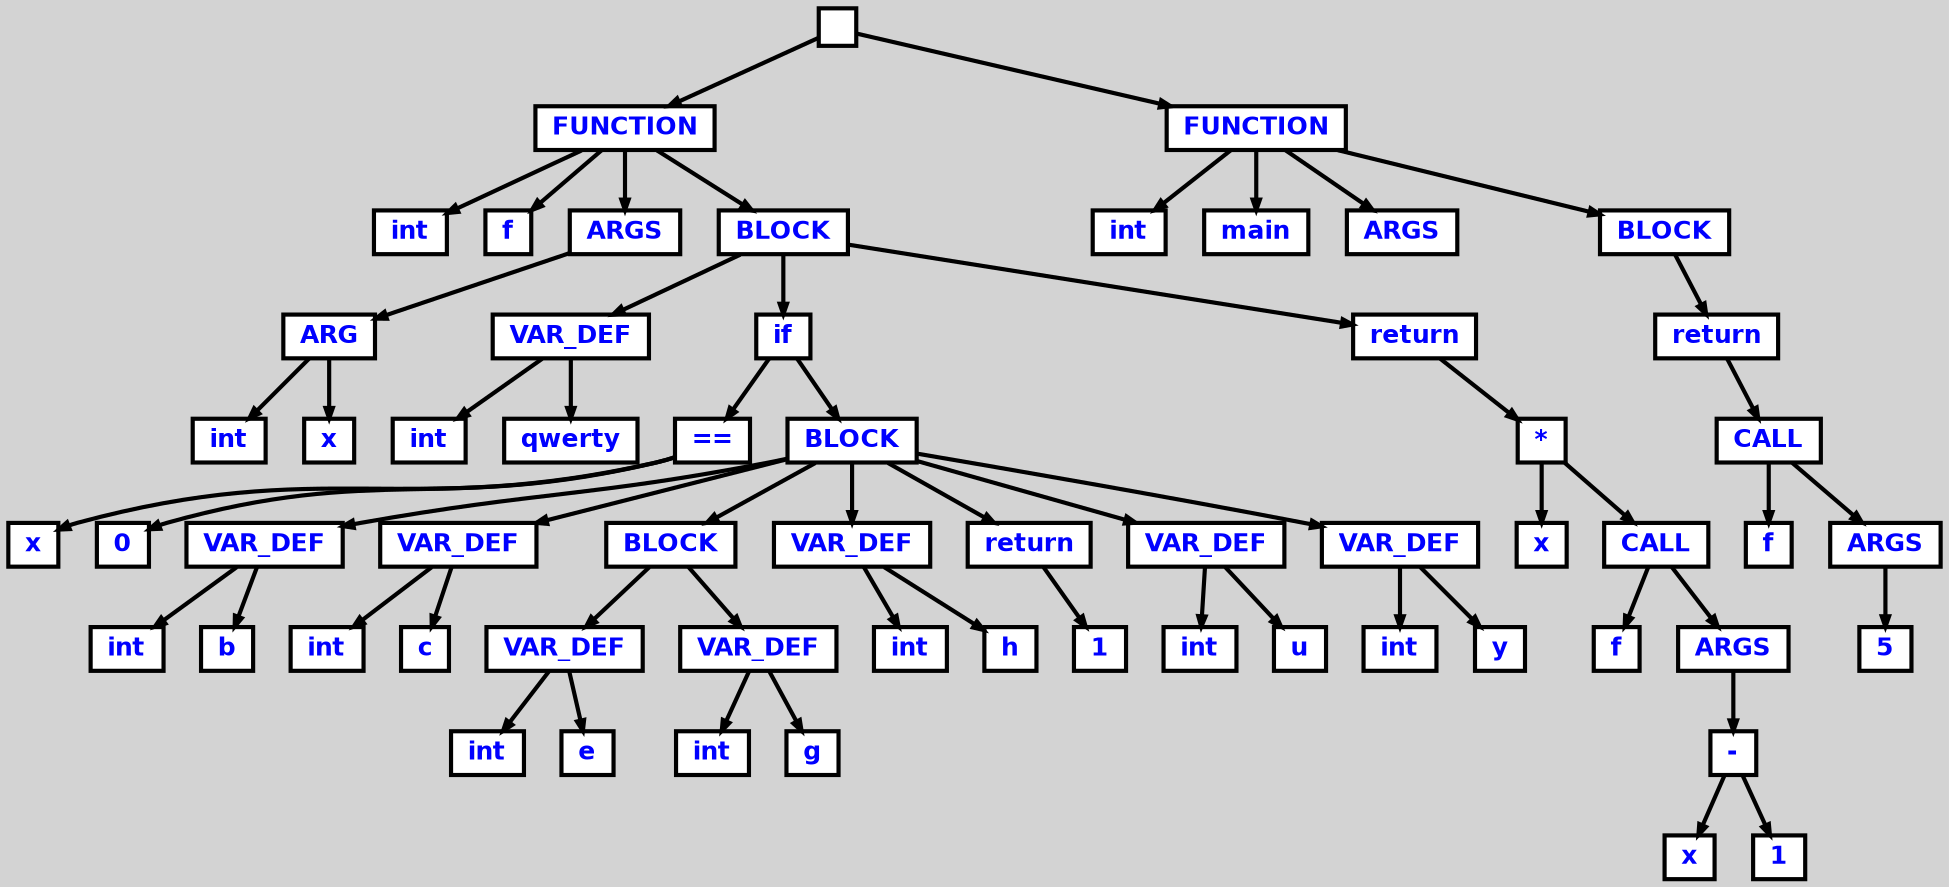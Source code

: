 digraph {

	ordering=out;
	ranksep=.4;
	bgcolor="lightgrey"; node [shape=box, fixedsize=false, fontsize=12, fontname="Helvetica-bold", fontcolor="blue"
		width=.25, height=.25, color="black", fillcolor="white", style="filled, solid, bold"];
	edge [arrowsize=.5, color="black", style="bold"]

  n0 [label=""];
  n1 [label="FUNCTION"];
  n1 [label="FUNCTION"];
  n2 [label="int"];
  n3 [label="f"];
  n4 [label="ARGS"];
  n4 [label="ARGS"];
  n5 [label="ARG"];
  n5 [label="ARG"];
  n6 [label="int"];
  n7 [label="x"];
  n8 [label="BLOCK"];
  n8 [label="BLOCK"];
  n9 [label="VAR_DEF"];
  n9 [label="VAR_DEF"];
  n10 [label="int"];
  n11 [label="qwerty"];
  n12 [label="if"];
  n12 [label="if"];
  n13 [label="=="];
  n13 [label="=="];
  n14 [label="x"];
  n15 [label="0"];
  n16 [label="BLOCK"];
  n16 [label="BLOCK"];
  n17 [label="VAR_DEF"];
  n17 [label="VAR_DEF"];
  n18 [label="int"];
  n19 [label="b"];
  n20 [label="VAR_DEF"];
  n20 [label="VAR_DEF"];
  n21 [label="int"];
  n22 [label="c"];
  n23 [label="BLOCK"];
  n23 [label="BLOCK"];
  n24 [label="VAR_DEF"];
  n24 [label="VAR_DEF"];
  n25 [label="int"];
  n26 [label="e"];
  n27 [label="VAR_DEF"];
  n27 [label="VAR_DEF"];
  n28 [label="int"];
  n29 [label="g"];
  n30 [label="VAR_DEF"];
  n30 [label="VAR_DEF"];
  n31 [label="int"];
  n32 [label="h"];
  n33 [label="return"];
  n33 [label="return"];
  n34 [label="1"];
  n35 [label="VAR_DEF"];
  n35 [label="VAR_DEF"];
  n36 [label="int"];
  n37 [label="u"];
  n38 [label="VAR_DEF"];
  n38 [label="VAR_DEF"];
  n39 [label="int"];
  n40 [label="y"];
  n41 [label="return"];
  n41 [label="return"];
  n42 [label="*"];
  n42 [label="*"];
  n43 [label="x"];
  n44 [label="CALL"];
  n44 [label="CALL"];
  n45 [label="f"];
  n46 [label="ARGS"];
  n46 [label="ARGS"];
  n47 [label="-"];
  n47 [label="-"];
  n48 [label="x"];
  n49 [label="1"];
  n50 [label="FUNCTION"];
  n50 [label="FUNCTION"];
  n51 [label="int"];
  n52 [label="main"];
  n53 [label="ARGS"];
  n54 [label="BLOCK"];
  n54 [label="BLOCK"];
  n55 [label="return"];
  n55 [label="return"];
  n56 [label="CALL"];
  n56 [label="CALL"];
  n57 [label="f"];
  n58 [label="ARGS"];
  n58 [label="ARGS"];
  n59 [label="5"];

  n0 -> n1 // "" -> "FUNCTION"
  n1 -> n2 // "FUNCTION" -> "int"
  n1 -> n3 // "FUNCTION" -> "f"
  n1 -> n4 // "FUNCTION" -> "ARGS"
  n4 -> n5 // "ARGS" -> "ARG"
  n5 -> n6 // "ARG" -> "int"
  n5 -> n7 // "ARG" -> "x"
  n1 -> n8 // "FUNCTION" -> "BLOCK"
  n8 -> n9 // "BLOCK" -> "VAR_DEF"
  n9 -> n10 // "VAR_DEF" -> "int"
  n9 -> n11 // "VAR_DEF" -> "qwerty"
  n8 -> n12 // "BLOCK" -> "if"
  n12 -> n13 // "if" -> "=="
  n13 -> n14 // "==" -> "x"
  n13 -> n15 // "==" -> "0"
  n12 -> n16 // "if" -> "BLOCK"
  n16 -> n17 // "BLOCK" -> "VAR_DEF"
  n17 -> n18 // "VAR_DEF" -> "int"
  n17 -> n19 // "VAR_DEF" -> "b"
  n16 -> n20 // "BLOCK" -> "VAR_DEF"
  n20 -> n21 // "VAR_DEF" -> "int"
  n20 -> n22 // "VAR_DEF" -> "c"
  n16 -> n23 // "BLOCK" -> "BLOCK"
  n23 -> n24 // "BLOCK" -> "VAR_DEF"
  n24 -> n25 // "VAR_DEF" -> "int"
  n24 -> n26 // "VAR_DEF" -> "e"
  n23 -> n27 // "BLOCK" -> "VAR_DEF"
  n27 -> n28 // "VAR_DEF" -> "int"
  n27 -> n29 // "VAR_DEF" -> "g"
  n16 -> n30 // "BLOCK" -> "VAR_DEF"
  n30 -> n31 // "VAR_DEF" -> "int"
  n30 -> n32 // "VAR_DEF" -> "h"
  n16 -> n33 // "BLOCK" -> "return"
  n33 -> n34 // "return" -> "1"
  n16 -> n35 // "BLOCK" -> "VAR_DEF"
  n35 -> n36 // "VAR_DEF" -> "int"
  n35 -> n37 // "VAR_DEF" -> "u"
  n16 -> n38 // "BLOCK" -> "VAR_DEF"
  n38 -> n39 // "VAR_DEF" -> "int"
  n38 -> n40 // "VAR_DEF" -> "y"
  n8 -> n41 // "BLOCK" -> "return"
  n41 -> n42 // "return" -> "*"
  n42 -> n43 // "*" -> "x"
  n42 -> n44 // "*" -> "CALL"
  n44 -> n45 // "CALL" -> "f"
  n44 -> n46 // "CALL" -> "ARGS"
  n46 -> n47 // "ARGS" -> "-"
  n47 -> n48 // "-" -> "x"
  n47 -> n49 // "-" -> "1"
  n0 -> n50 // "" -> "FUNCTION"
  n50 -> n51 // "FUNCTION" -> "int"
  n50 -> n52 // "FUNCTION" -> "main"
  n50 -> n53 // "FUNCTION" -> "ARGS"
  n50 -> n54 // "FUNCTION" -> "BLOCK"
  n54 -> n55 // "BLOCK" -> "return"
  n55 -> n56 // "return" -> "CALL"
  n56 -> n57 // "CALL" -> "f"
  n56 -> n58 // "CALL" -> "ARGS"
  n58 -> n59 // "ARGS" -> "5"

}
